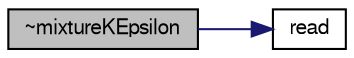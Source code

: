 digraph "~mixtureKEpsilon"
{
  bgcolor="transparent";
  edge [fontname="FreeSans",fontsize="10",labelfontname="FreeSans",labelfontsize="10"];
  node [fontname="FreeSans",fontsize="10",shape=record];
  rankdir="LR";
  Node318 [label="~mixtureKEpsilon",height=0.2,width=0.4,color="black", fillcolor="grey75", style="filled", fontcolor="black"];
  Node318 -> Node319 [color="midnightblue",fontsize="10",style="solid",fontname="FreeSans"];
  Node319 [label="read",height=0.2,width=0.4,color="black",URL="$a31190.html#af816873151ddb0126e98bb2f914d8ed5",tooltip="Re-read model coefficients if they have changed. "];
}
